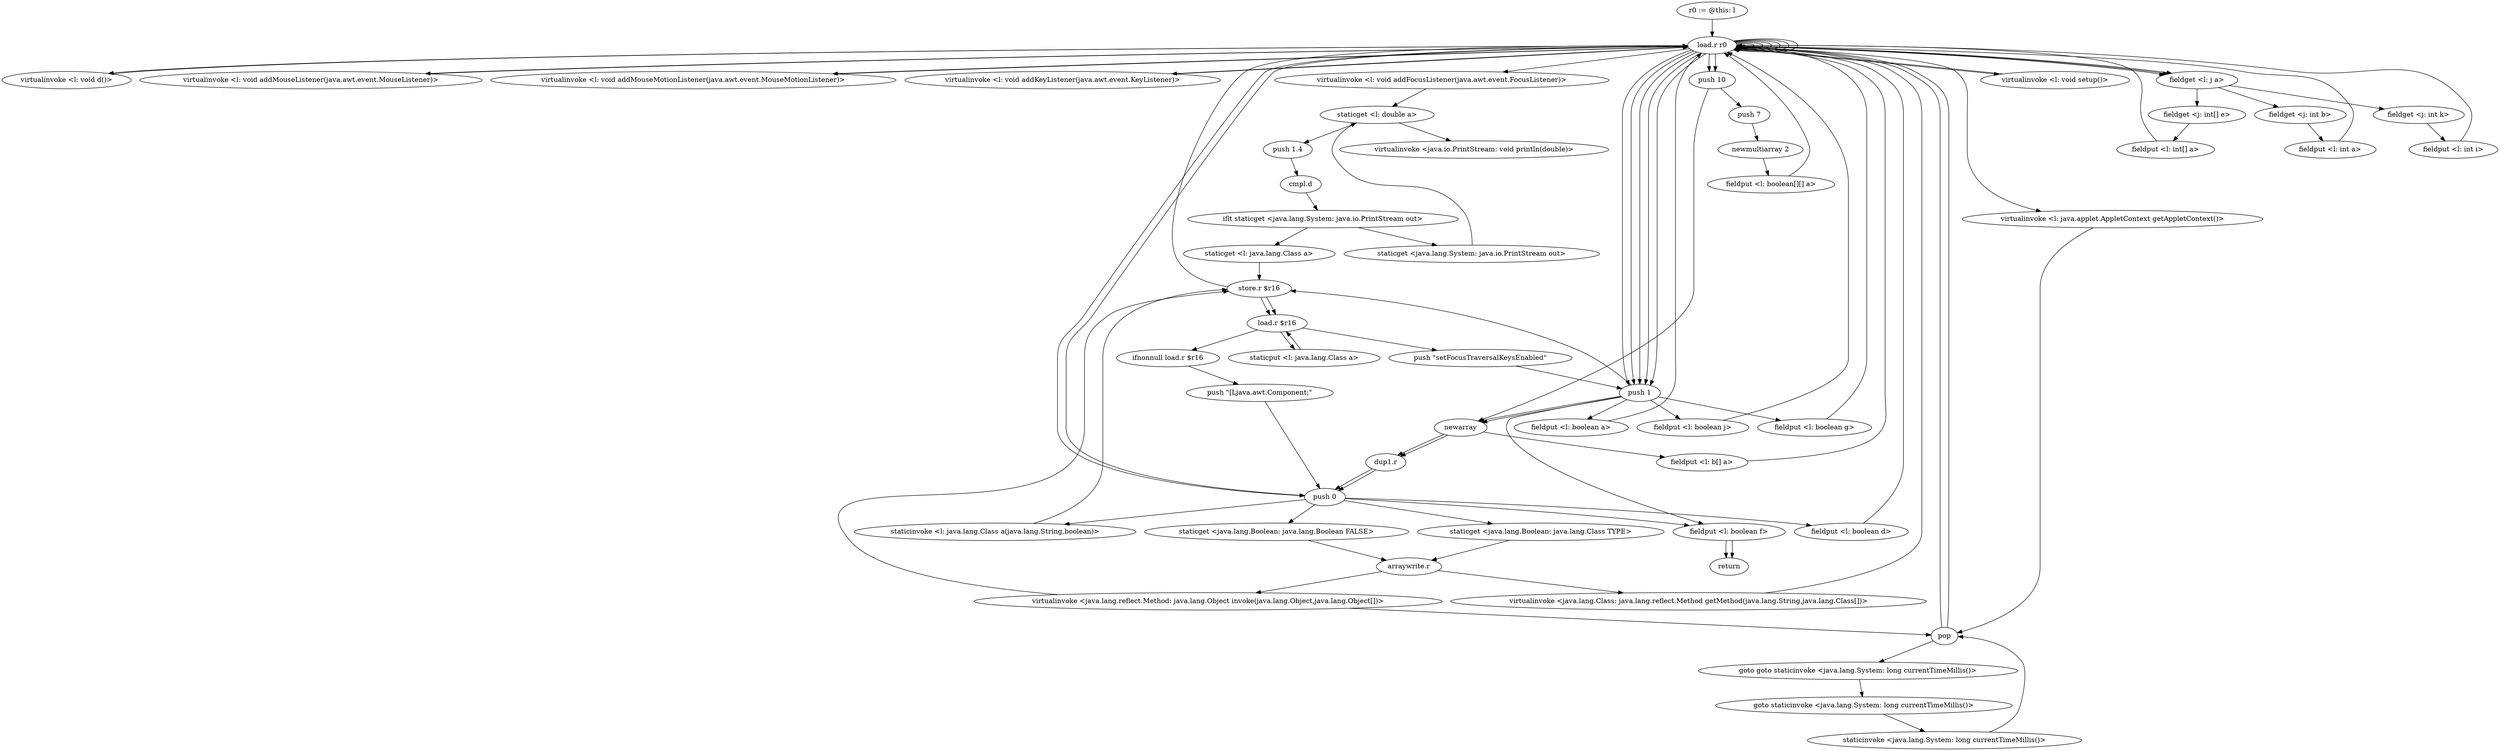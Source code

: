 digraph "" {
    "r0 := @this: l"
    "load.r r0"
    "r0 := @this: l"->"load.r r0";
    "virtualinvoke <l: void d()>"
    "load.r r0"->"virtualinvoke <l: void d()>";
    "virtualinvoke <l: void d()>"->"load.r r0";
    "load.r r0"->"load.r r0";
    "virtualinvoke <l: void addMouseListener(java.awt.event.MouseListener)>"
    "load.r r0"->"virtualinvoke <l: void addMouseListener(java.awt.event.MouseListener)>";
    "virtualinvoke <l: void addMouseListener(java.awt.event.MouseListener)>"->"load.r r0";
    "load.r r0"->"load.r r0";
    "virtualinvoke <l: void addMouseMotionListener(java.awt.event.MouseMotionListener)>"
    "load.r r0"->"virtualinvoke <l: void addMouseMotionListener(java.awt.event.MouseMotionListener)>";
    "virtualinvoke <l: void addMouseMotionListener(java.awt.event.MouseMotionListener)>"->"load.r r0";
    "load.r r0"->"load.r r0";
    "virtualinvoke <l: void addKeyListener(java.awt.event.KeyListener)>"
    "load.r r0"->"virtualinvoke <l: void addKeyListener(java.awt.event.KeyListener)>";
    "virtualinvoke <l: void addKeyListener(java.awt.event.KeyListener)>"->"load.r r0";
    "load.r r0"->"load.r r0";
    "virtualinvoke <l: void addFocusListener(java.awt.event.FocusListener)>"
    "load.r r0"->"virtualinvoke <l: void addFocusListener(java.awt.event.FocusListener)>";
    "staticget <l: double a>"
    "virtualinvoke <l: void addFocusListener(java.awt.event.FocusListener)>"->"staticget <l: double a>";
    "push 1.4"
    "staticget <l: double a>"->"push 1.4";
    "cmpl.d"
    "push 1.4"->"cmpl.d";
    "iflt staticget <java.lang.System: java.io.PrintStream out>"
    "cmpl.d"->"iflt staticget <java.lang.System: java.io.PrintStream out>";
    "staticget <l: java.lang.Class a>"
    "iflt staticget <java.lang.System: java.io.PrintStream out>"->"staticget <l: java.lang.Class a>";
    "store.r $r16"
    "staticget <l: java.lang.Class a>"->"store.r $r16";
    "load.r $r16"
    "store.r $r16"->"load.r $r16";
    "ifnonnull load.r $r16"
    "load.r $r16"->"ifnonnull load.r $r16";
    "push \"[Ljava.awt.Component;\""
    "ifnonnull load.r $r16"->"push \"[Ljava.awt.Component;\"";
    "push 0"
    "push \"[Ljava.awt.Component;\""->"push 0";
    "staticinvoke <l: java.lang.Class a(java.lang.String,boolean)>"
    "push 0"->"staticinvoke <l: java.lang.Class a(java.lang.String,boolean)>";
    "staticinvoke <l: java.lang.Class a(java.lang.String,boolean)>"->"store.r $r16";
    "store.r $r16"->"load.r $r16";
    "staticput <l: java.lang.Class a>"
    "load.r $r16"->"staticput <l: java.lang.Class a>";
    "staticput <l: java.lang.Class a>"->"load.r $r16";
    "push \"setFocusTraversalKeysEnabled\""
    "load.r $r16"->"push \"setFocusTraversalKeysEnabled\"";
    "push 1"
    "push \"setFocusTraversalKeysEnabled\""->"push 1";
    "newarray"
    "push 1"->"newarray";
    "dup1.r"
    "newarray"->"dup1.r";
    "dup1.r"->"push 0";
    "staticget <java.lang.Boolean: java.lang.Class TYPE>"
    "push 0"->"staticget <java.lang.Boolean: java.lang.Class TYPE>";
    "arraywrite.r"
    "staticget <java.lang.Boolean: java.lang.Class TYPE>"->"arraywrite.r";
    "virtualinvoke <java.lang.Class: java.lang.reflect.Method getMethod(java.lang.String,java.lang.Class[])>"
    "arraywrite.r"->"virtualinvoke <java.lang.Class: java.lang.reflect.Method getMethod(java.lang.String,java.lang.Class[])>";
    "virtualinvoke <java.lang.Class: java.lang.reflect.Method getMethod(java.lang.String,java.lang.Class[])>"->"load.r r0";
    "load.r r0"->"push 1";
    "push 1"->"newarray";
    "newarray"->"dup1.r";
    "dup1.r"->"push 0";
    "staticget <java.lang.Boolean: java.lang.Boolean FALSE>"
    "push 0"->"staticget <java.lang.Boolean: java.lang.Boolean FALSE>";
    "staticget <java.lang.Boolean: java.lang.Boolean FALSE>"->"arraywrite.r";
    "virtualinvoke <java.lang.reflect.Method: java.lang.Object invoke(java.lang.Object,java.lang.Object[])>"
    "arraywrite.r"->"virtualinvoke <java.lang.reflect.Method: java.lang.Object invoke(java.lang.Object,java.lang.Object[])>";
    "pop"
    "virtualinvoke <java.lang.reflect.Method: java.lang.Object invoke(java.lang.Object,java.lang.Object[])>"->"pop";
    "goto goto staticinvoke <java.lang.System: long currentTimeMillis()>"
    "pop"->"goto goto staticinvoke <java.lang.System: long currentTimeMillis()>";
    "goto staticinvoke <java.lang.System: long currentTimeMillis()>"
    "goto goto staticinvoke <java.lang.System: long currentTimeMillis()>"->"goto staticinvoke <java.lang.System: long currentTimeMillis()>";
    "staticinvoke <java.lang.System: long currentTimeMillis()>"
    "goto staticinvoke <java.lang.System: long currentTimeMillis()>"->"staticinvoke <java.lang.System: long currentTimeMillis()>";
    "staticinvoke <java.lang.System: long currentTimeMillis()>"->"pop";
    "pop"->"load.r r0";
    "load.r r0"->"push 0";
    "fieldput <l: boolean d>"
    "push 0"->"fieldput <l: boolean d>";
    "fieldput <l: boolean d>"->"load.r r0";
    "load.r r0"->"push 1";
    "fieldput <l: boolean a>"
    "push 1"->"fieldput <l: boolean a>";
    "fieldput <l: boolean a>"->"load.r r0";
    "load.r r0"->"push 1";
    "fieldput <l: boolean j>"
    "push 1"->"fieldput <l: boolean j>";
    "fieldput <l: boolean j>"->"load.r r0";
    "load.r r0"->"push 1";
    "fieldput <l: boolean g>"
    "push 1"->"fieldput <l: boolean g>";
    "fieldput <l: boolean g>"->"load.r r0";
    "push 10"
    "load.r r0"->"push 10";
    "push 10"->"newarray";
    "fieldput <l: b[] a>"
    "newarray"->"fieldput <l: b[] a>";
    "fieldput <l: b[] a>"->"load.r r0";
    "load.r r0"->"push 10";
    "push 7"
    "push 10"->"push 7";
    "newmultiarray 2"
    "push 7"->"newmultiarray 2";
    "fieldput <l: boolean[][] a>"
    "newmultiarray 2"->"fieldput <l: boolean[][] a>";
    "fieldput <l: boolean[][] a>"->"load.r r0";
    "virtualinvoke <l: void setup()>"
    "load.r r0"->"virtualinvoke <l: void setup()>";
    "virtualinvoke <l: void setup()>"->"load.r r0";
    "load.r r0"->"load.r r0";
    "fieldget <l: j a>"
    "load.r r0"->"fieldget <l: j a>";
    "fieldget <j: int[] e>"
    "fieldget <l: j a>"->"fieldget <j: int[] e>";
    "fieldput <l: int[] a>"
    "fieldget <j: int[] e>"->"fieldput <l: int[] a>";
    "fieldput <l: int[] a>"->"load.r r0";
    "load.r r0"->"load.r r0";
    "load.r r0"->"fieldget <l: j a>";
    "fieldget <j: int b>"
    "fieldget <l: j a>"->"fieldget <j: int b>";
    "fieldput <l: int a>"
    "fieldget <j: int b>"->"fieldput <l: int a>";
    "fieldput <l: int a>"->"load.r r0";
    "load.r r0"->"load.r r0";
    "load.r r0"->"fieldget <l: j a>";
    "fieldget <j: int k>"
    "fieldget <l: j a>"->"fieldget <j: int k>";
    "fieldput <l: int i>"
    "fieldget <j: int k>"->"fieldput <l: int i>";
    "fieldput <l: int i>"->"load.r r0";
    "virtualinvoke <l: java.applet.AppletContext getAppletContext()>"
    "load.r r0"->"virtualinvoke <l: java.applet.AppletContext getAppletContext()>";
    "virtualinvoke <l: java.applet.AppletContext getAppletContext()>"->"pop";
    "pop"->"load.r r0";
    "load.r r0"->"push 1";
    "fieldput <l: boolean f>"
    "push 1"->"fieldput <l: boolean f>";
    "return"
    "fieldput <l: boolean f>"->"return";
    "push 1"->"store.r $r16";
    "store.r $r16"->"load.r r0";
    "load.r r0"->"push 0";
    "push 0"->"fieldput <l: boolean f>";
    "fieldput <l: boolean f>"->"return";
    "virtualinvoke <java.lang.reflect.Method: java.lang.Object invoke(java.lang.Object,java.lang.Object[])>"->"store.r $r16";
    "staticget <java.lang.System: java.io.PrintStream out>"
    "iflt staticget <java.lang.System: java.io.PrintStream out>"->"staticget <java.lang.System: java.io.PrintStream out>";
    "staticget <java.lang.System: java.io.PrintStream out>"->"staticget <l: double a>";
    "virtualinvoke <java.io.PrintStream: void println(double)>"
    "staticget <l: double a>"->"virtualinvoke <java.io.PrintStream: void println(double)>";
}
